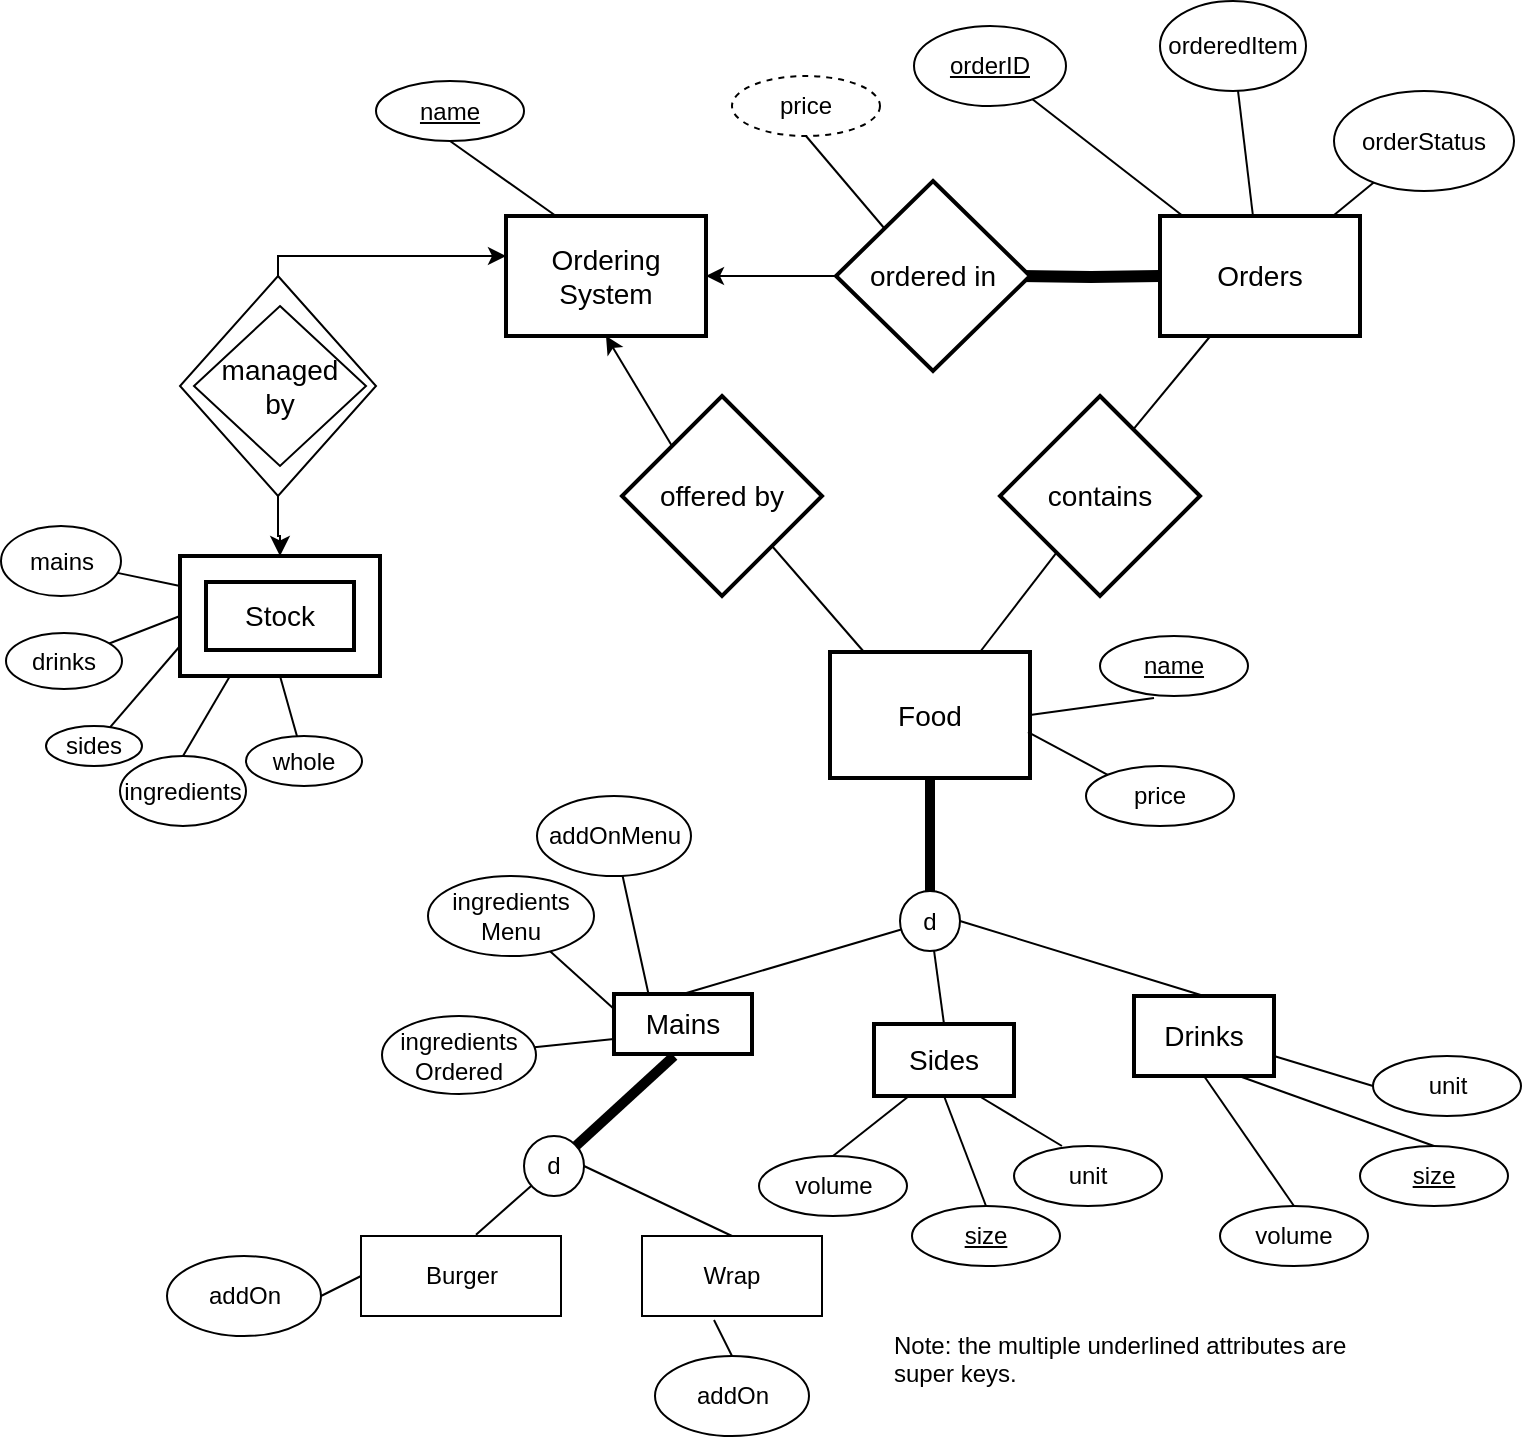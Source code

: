 <mxfile version="10.6.3" type="device"><diagram id="Hc_T5miprPAF43c4OtZf" name="Page-1"><mxGraphModel dx="1945" dy="661" grid="1" gridSize="10" guides="1" tooltips="1" connect="1" arrows="1" fold="1" page="1" pageScale="1" pageWidth="827" pageHeight="1169" math="0" shadow="0"><root><mxCell id="0"/><mxCell id="1" parent="0"/><mxCell id="8YirzvKrCU0xfidn7Y4m-1" value="Ordering&lt;br&gt;System&lt;br&gt;" style="strokeWidth=2;whiteSpace=wrap;html=1;align=center;fontSize=14;" parent="1" vertex="1"><mxGeometry x="-550" y="255" width="100" height="60" as="geometry"/></mxCell><mxCell id="8YirzvKrCU0xfidn7Y4m-59" style="edgeStyle=none;rounded=0;orthogonalLoop=1;jettySize=auto;html=1;endArrow=none;endFill=0;strokeColor=#000000;exitX=0;exitY=0.75;exitDx=0;exitDy=0;" parent="1" source="dY-RcMy7QiMKQoa4IASo-15" target="8YirzvKrCU0xfidn7Y4m-56" edge="1"><mxGeometry relative="1" as="geometry"/></mxCell><mxCell id="8YirzvKrCU0xfidn7Y4m-60" style="edgeStyle=none;rounded=0;orthogonalLoop=1;jettySize=auto;html=1;endArrow=none;endFill=0;strokeColor=#000000;exitX=0;exitY=0.25;exitDx=0;exitDy=0;" parent="1" source="dY-RcMy7QiMKQoa4IASo-15" target="8YirzvKrCU0xfidn7Y4m-57" edge="1"><mxGeometry relative="1" as="geometry"/></mxCell><mxCell id="8YirzvKrCU0xfidn7Y4m-61" style="edgeStyle=none;rounded=0;orthogonalLoop=1;jettySize=auto;html=1;endArrow=none;endFill=0;strokeColor=#000000;exitX=0.25;exitY=0;exitDx=0;exitDy=0;" parent="1" source="dY-RcMy7QiMKQoa4IASo-15" target="8YirzvKrCU0xfidn7Y4m-58" edge="1"><mxGeometry relative="1" as="geometry"/></mxCell><mxCell id="8YirzvKrCU0xfidn7Y4m-14" style="edgeStyle=orthogonalEdgeStyle;rounded=0;orthogonalLoop=1;jettySize=auto;html=1;endArrow=classic;endFill=1;exitX=0.5;exitY=0;exitDx=0;exitDy=0;" parent="1" source="8YirzvKrCU0xfidn7Y4m-13" edge="1"><mxGeometry relative="1" as="geometry"><mxPoint x="-580" y="340" as="sourcePoint"/><mxPoint x="-550" y="275" as="targetPoint"/><Array as="points"><mxPoint x="-663" y="275"/><mxPoint x="-550" y="275"/></Array></mxGeometry></mxCell><mxCell id="8YirzvKrCU0xfidn7Y4m-8" style="edgeStyle=orthogonalEdgeStyle;rounded=0;orthogonalLoop=1;jettySize=auto;html=1;endArrow=none;endFill=0;strokeWidth=6;" parent="1" target="8YirzvKrCU0xfidn7Y4m-6" edge="1"><mxGeometry relative="1" as="geometry"><mxPoint x="-293" y="285" as="sourcePoint"/></mxGeometry></mxCell><mxCell id="8YirzvKrCU0xfidn7Y4m-9" style="edgeStyle=orthogonalEdgeStyle;rounded=0;orthogonalLoop=1;jettySize=auto;html=1;exitX=0;exitY=0.5;exitDx=0;exitDy=0;entryX=1;entryY=0.5;entryDx=0;entryDy=0;" parent="1" source="dY-RcMy7QiMKQoa4IASo-4" target="8YirzvKrCU0xfidn7Y4m-1" edge="1"><mxGeometry relative="1" as="geometry"><mxPoint x="-393" y="285" as="sourcePoint"/><mxPoint x="-440" y="285" as="targetPoint"/></mxGeometry></mxCell><mxCell id="8YirzvKrCU0xfidn7Y4m-6" value="Orders" style="strokeWidth=2;whiteSpace=wrap;html=1;align=center;fontSize=14;" parent="1" vertex="1"><mxGeometry x="-223" y="255" width="100" height="60" as="geometry"/></mxCell><mxCell id="8YirzvKrCU0xfidn7Y4m-12" value="Stock" style="shape=ext;strokeWidth=2;margin=10;double=1;whiteSpace=wrap;html=1;align=center;fontSize=14;fontFamily=Helvetica;fontColor=#000000;strokeColor=#000000;fillColor=#ffffff;" parent="1" vertex="1"><mxGeometry x="-713" y="425" width="100" height="60" as="geometry"/></mxCell><mxCell id="dY-RcMy7QiMKQoa4IASo-58" style="edgeStyle=orthogonalEdgeStyle;rounded=0;orthogonalLoop=1;jettySize=auto;html=1;entryX=0.5;entryY=0;entryDx=0;entryDy=0;endArrow=classic;endFill=1;endSize=7;strokeWidth=1;" edge="1" parent="1" source="8YirzvKrCU0xfidn7Y4m-13" target="8YirzvKrCU0xfidn7Y4m-12"><mxGeometry relative="1" as="geometry"/></mxCell><mxCell id="8YirzvKrCU0xfidn7Y4m-13" value="" style="shape=rhombus;strokeWidth=1;fontSize=17;perimeter=rhombusPerimeter;whiteSpace=wrap;html=1;align=center;fontSize=14;strokeColor=#000000;gradientColor=none;perimeterSpacing=0;" parent="1" vertex="1"><mxGeometry x="-713" y="285" width="98" height="110" as="geometry"/></mxCell><mxCell id="8YirzvKrCU0xfidn7Y4m-19" style="rounded=0;orthogonalLoop=1;jettySize=auto;html=1;endArrow=none;endFill=0;strokeColor=#000000;" parent="1" source="8YirzvKrCU0xfidn7Y4m-16" target="8YirzvKrCU0xfidn7Y4m-6" edge="1"><mxGeometry relative="1" as="geometry"/></mxCell><mxCell id="8YirzvKrCU0xfidn7Y4m-16" value="&lt;u&gt;orderID&lt;/u&gt;" style="ellipse;whiteSpace=wrap;html=1;" parent="1" vertex="1"><mxGeometry x="-346" y="160" width="76" height="40" as="geometry"/></mxCell><mxCell id="8YirzvKrCU0xfidn7Y4m-20" style="edgeStyle=none;rounded=0;orthogonalLoop=1;jettySize=auto;html=1;endArrow=none;endFill=0;strokeColor=#000000;" parent="1" source="8YirzvKrCU0xfidn7Y4m-17" target="8YirzvKrCU0xfidn7Y4m-6" edge="1"><mxGeometry relative="1" as="geometry"/></mxCell><mxCell id="8YirzvKrCU0xfidn7Y4m-17" value="orderedItem" style="ellipse;whiteSpace=wrap;html=1;" parent="1" vertex="1"><mxGeometry x="-223" y="147.5" width="73" height="45" as="geometry"/></mxCell><mxCell id="8YirzvKrCU0xfidn7Y4m-21" style="edgeStyle=none;rounded=0;orthogonalLoop=1;jettySize=auto;html=1;endArrow=none;endFill=0;strokeColor=#000000;" parent="1" source="8YirzvKrCU0xfidn7Y4m-18" target="8YirzvKrCU0xfidn7Y4m-6" edge="1"><mxGeometry relative="1" as="geometry"/></mxCell><mxCell id="8YirzvKrCU0xfidn7Y4m-18" value="orderStatus" style="ellipse;whiteSpace=wrap;html=1;" parent="1" vertex="1"><mxGeometry x="-136" y="192.5" width="90" height="50" as="geometry"/></mxCell><mxCell id="8YirzvKrCU0xfidn7Y4m-28" style="edgeStyle=none;rounded=0;orthogonalLoop=1;jettySize=auto;html=1;endArrow=none;endFill=0;strokeColor=#000000;entryX=0;entryY=0.5;entryDx=0;entryDy=0;" parent="1" source="8YirzvKrCU0xfidn7Y4m-22" target="8YirzvKrCU0xfidn7Y4m-12" edge="1"><mxGeometry relative="1" as="geometry"><mxPoint x="-742" y="465.21" as="targetPoint"/></mxGeometry></mxCell><mxCell id="8YirzvKrCU0xfidn7Y4m-22" value="drinks" style="ellipse;whiteSpace=wrap;html=1;" parent="1" vertex="1"><mxGeometry x="-800" y="463.5" width="58" height="28" as="geometry"/></mxCell><mxCell id="8YirzvKrCU0xfidn7Y4m-29" style="edgeStyle=none;rounded=0;orthogonalLoop=1;jettySize=auto;html=1;endArrow=none;endFill=0;strokeColor=#000000;entryX=0;entryY=0.75;entryDx=0;entryDy=0;" parent="1" source="8YirzvKrCU0xfidn7Y4m-23" target="8YirzvKrCU0xfidn7Y4m-12" edge="1"><mxGeometry relative="1" as="geometry"><mxPoint x="-716" y="475" as="targetPoint"/></mxGeometry></mxCell><mxCell id="8YirzvKrCU0xfidn7Y4m-23" value="sides" style="ellipse;whiteSpace=wrap;html=1;" parent="1" vertex="1"><mxGeometry x="-780" y="510" width="48" height="20" as="geometry"/></mxCell><mxCell id="8YirzvKrCU0xfidn7Y4m-30" style="edgeStyle=none;rounded=0;orthogonalLoop=1;jettySize=auto;html=1;endArrow=none;endFill=0;strokeColor=#000000;entryX=0.25;entryY=1;entryDx=0;entryDy=0;exitX=0.5;exitY=0;exitDx=0;exitDy=0;" parent="1" source="8YirzvKrCU0xfidn7Y4m-24" target="8YirzvKrCU0xfidn7Y4m-12" edge="1"><mxGeometry relative="1" as="geometry"><mxPoint x="-700" y="530" as="sourcePoint"/><mxPoint x="-706.687" y="475" as="targetPoint"/></mxGeometry></mxCell><mxCell id="8YirzvKrCU0xfidn7Y4m-24" value="ingredients" style="ellipse;whiteSpace=wrap;html=1;" parent="1" vertex="1"><mxGeometry x="-743" y="525" width="63" height="35" as="geometry"/></mxCell><mxCell id="8YirzvKrCU0xfidn7Y4m-31" style="edgeStyle=none;rounded=0;orthogonalLoop=1;jettySize=auto;html=1;endArrow=none;endFill=0;strokeColor=#000000;entryX=0.5;entryY=1;entryDx=0;entryDy=0;" parent="1" source="8YirzvKrCU0xfidn7Y4m-25" target="8YirzvKrCU0xfidn7Y4m-12" edge="1"><mxGeometry relative="1" as="geometry"><mxPoint x="-690.059" y="475" as="targetPoint"/></mxGeometry></mxCell><mxCell id="8YirzvKrCU0xfidn7Y4m-25" value="whole" style="ellipse;whiteSpace=wrap;html=1;" parent="1" vertex="1"><mxGeometry x="-680" y="515" width="58" height="25" as="geometry"/></mxCell><mxCell id="8YirzvKrCU0xfidn7Y4m-27" style="edgeStyle=none;rounded=0;orthogonalLoop=1;jettySize=auto;html=1;endArrow=none;endFill=0;strokeColor=#000000;entryX=0;entryY=0.25;entryDx=0;entryDy=0;" parent="1" source="8YirzvKrCU0xfidn7Y4m-26" target="8YirzvKrCU0xfidn7Y4m-12" edge="1"><mxGeometry relative="1" as="geometry"><mxPoint x="-742" y="447.613" as="targetPoint"/></mxGeometry></mxCell><mxCell id="8YirzvKrCU0xfidn7Y4m-26" value="mains" style="ellipse;whiteSpace=wrap;html=1;" parent="1" vertex="1"><mxGeometry x="-802.5" y="410" width="60" height="35" as="geometry"/></mxCell><mxCell id="8YirzvKrCU0xfidn7Y4m-34" value="Burger" style="rounded=0;whiteSpace=wrap;html=1;" parent="1" vertex="1"><mxGeometry x="-622.5" y="765" width="100" height="40" as="geometry"/></mxCell><mxCell id="8YirzvKrCU0xfidn7Y4m-35" value="Wrap&lt;br&gt;" style="rounded=0;whiteSpace=wrap;html=1;" parent="1" vertex="1"><mxGeometry x="-482" y="765" width="90" height="40" as="geometry"/></mxCell><mxCell id="8YirzvKrCU0xfidn7Y4m-49" style="edgeStyle=none;rounded=0;orthogonalLoop=1;jettySize=auto;html=1;endArrow=none;endFill=0;strokeColor=#000000;exitX=0.75;exitY=0;exitDx=0;exitDy=0;" parent="1" source="dY-RcMy7QiMKQoa4IASo-53" target="8YirzvKrCU0xfidn7Y4m-6" edge="1"><mxGeometry relative="1" as="geometry"><mxPoint x="-173" y="395" as="sourcePoint"/></mxGeometry></mxCell><mxCell id="8YirzvKrCU0xfidn7Y4m-56" value="ingredients&lt;br&gt;Ordered" style="ellipse;whiteSpace=wrap;html=1;" parent="1" vertex="1"><mxGeometry x="-612" y="655" width="77" height="39" as="geometry"/></mxCell><mxCell id="8YirzvKrCU0xfidn7Y4m-57" value="ingredients&lt;br&gt;Menu" style="ellipse;whiteSpace=wrap;html=1;" parent="1" vertex="1"><mxGeometry x="-589" y="585" width="83" height="40" as="geometry"/></mxCell><mxCell id="8YirzvKrCU0xfidn7Y4m-58" value="addOnMenu" style="ellipse;whiteSpace=wrap;html=1;" parent="1" vertex="1"><mxGeometry x="-534.5" y="545" width="77" height="40" as="geometry"/></mxCell><mxCell id="dY-RcMy7QiMKQoa4IASo-1" value="&lt;u&gt;name&lt;/u&gt;" style="ellipse;whiteSpace=wrap;html=1;" vertex="1" parent="1"><mxGeometry x="-615" y="187.5" width="74" height="30" as="geometry"/></mxCell><mxCell id="dY-RcMy7QiMKQoa4IASo-3" value="" style="endArrow=none;html=1;exitX=0.5;exitY=1;exitDx=0;exitDy=0;entryX=0.25;entryY=0;entryDx=0;entryDy=0;" edge="1" parent="1" source="dY-RcMy7QiMKQoa4IASo-1" target="8YirzvKrCU0xfidn7Y4m-1"><mxGeometry width="50" height="50" relative="1" as="geometry"><mxPoint x="-706" y="945" as="sourcePoint"/><mxPoint x="-656" y="895" as="targetPoint"/><Array as="points"/></mxGeometry></mxCell><mxCell id="dY-RcMy7QiMKQoa4IASo-4" value="ordered in&lt;br&gt;" style="shape=rhombus;strokeWidth=2;fontSize=17;perimeter=rhombusPerimeter;whiteSpace=wrap;html=1;align=center;fontSize=14;" vertex="1" parent="1"><mxGeometry x="-385" y="237.5" width="97" height="95" as="geometry"/></mxCell><mxCell id="dY-RcMy7QiMKQoa4IASo-8" value="Food" style="strokeWidth=2;whiteSpace=wrap;html=1;align=center;fontSize=14;" vertex="1" parent="1"><mxGeometry x="-388" y="473" width="100" height="63" as="geometry"/></mxCell><mxCell id="dY-RcMy7QiMKQoa4IASo-9" style="edgeStyle=none;rounded=0;orthogonalLoop=1;jettySize=auto;html=1;endArrow=none;endFill=0;strokeColor=#000000;strokeWidth=5;" edge="1" parent="1" target="dY-RcMy7QiMKQoa4IASo-12" source="dY-RcMy7QiMKQoa4IASo-8"><mxGeometry relative="1" as="geometry"><mxPoint x="-338" y="575" as="sourcePoint"/></mxGeometry></mxCell><mxCell id="dY-RcMy7QiMKQoa4IASo-10" style="edgeStyle=none;rounded=0;orthogonalLoop=1;jettySize=auto;html=1;endArrow=none;endFill=0;strokeColor=#000000;entryX=0.5;entryY=0;entryDx=0;entryDy=0;" edge="1" parent="1" source="dY-RcMy7QiMKQoa4IASo-12" target="dY-RcMy7QiMKQoa4IASo-15"><mxGeometry relative="1" as="geometry"><mxPoint x="-376" y="645" as="targetPoint"/></mxGeometry></mxCell><mxCell id="dY-RcMy7QiMKQoa4IASo-11" style="edgeStyle=none;rounded=0;orthogonalLoop=1;jettySize=auto;html=1;endArrow=none;endFill=0;strokeColor=#000000;entryX=0.5;entryY=0;entryDx=0;entryDy=0;" edge="1" parent="1" source="dY-RcMy7QiMKQoa4IASo-12" target="dY-RcMy7QiMKQoa4IASo-16"><mxGeometry relative="1" as="geometry"><mxPoint x="-296" y="635" as="targetPoint"/></mxGeometry></mxCell><mxCell id="dY-RcMy7QiMKQoa4IASo-12" value="d" style="ellipse;whiteSpace=wrap;html=1;aspect=fixed;" vertex="1" parent="1"><mxGeometry x="-353" y="592.5" width="30" height="30" as="geometry"/></mxCell><mxCell id="dY-RcMy7QiMKQoa4IASo-14" value="Drinks" style="strokeWidth=2;whiteSpace=wrap;html=1;align=center;fontSize=14;" vertex="1" parent="1"><mxGeometry x="-236" y="645" width="70" height="40" as="geometry"/></mxCell><mxCell id="dY-RcMy7QiMKQoa4IASo-15" value="Mains" style="strokeWidth=2;whiteSpace=wrap;html=1;align=center;fontSize=14;" vertex="1" parent="1"><mxGeometry x="-496" y="644" width="69" height="30" as="geometry"/></mxCell><mxCell id="dY-RcMy7QiMKQoa4IASo-16" value="Sides" style="strokeWidth=2;whiteSpace=wrap;html=1;align=center;fontSize=14;" vertex="1" parent="1"><mxGeometry x="-366" y="659" width="70" height="36" as="geometry"/></mxCell><mxCell id="dY-RcMy7QiMKQoa4IASo-17" value="" style="endArrow=none;html=1;strokeWidth=1;exitX=1;exitY=0.5;exitDx=0;exitDy=0;entryX=0.5;entryY=0;entryDx=0;entryDy=0;" edge="1" parent="1" source="dY-RcMy7QiMKQoa4IASo-12" target="dY-RcMy7QiMKQoa4IASo-14"><mxGeometry width="50" height="50" relative="1" as="geometry"><mxPoint x="-238" y="607.5" as="sourcePoint"/><mxPoint x="-188" y="557.5" as="targetPoint"/></mxGeometry></mxCell><mxCell id="dY-RcMy7QiMKQoa4IASo-20" value="&lt;u&gt;name&lt;/u&gt;" style="ellipse;whiteSpace=wrap;html=1;" vertex="1" parent="1"><mxGeometry x="-253" y="465" width="74" height="30" as="geometry"/></mxCell><mxCell id="dY-RcMy7QiMKQoa4IASo-21" value="" style="endArrow=none;html=1;strokeWidth=1;entryX=0.365;entryY=1.033;entryDx=0;entryDy=0;entryPerimeter=0;exitX=1;exitY=0.5;exitDx=0;exitDy=0;" edge="1" parent="1" source="dY-RcMy7QiMKQoa4IASo-8" target="dY-RcMy7QiMKQoa4IASo-20"><mxGeometry width="50" height="50" relative="1" as="geometry"><mxPoint x="-253" y="547.5" as="sourcePoint"/><mxPoint x="-203" y="497.5" as="targetPoint"/></mxGeometry></mxCell><mxCell id="dY-RcMy7QiMKQoa4IASo-22" value="price" style="ellipse;whiteSpace=wrap;html=1;" vertex="1" parent="1"><mxGeometry x="-260" y="530" width="74" height="30" as="geometry"/></mxCell><mxCell id="dY-RcMy7QiMKQoa4IASo-23" value="" style="endArrow=none;html=1;strokeWidth=1;entryX=0;entryY=0;entryDx=0;entryDy=0;exitX=0.99;exitY=0.635;exitDx=0;exitDy=0;exitPerimeter=0;" edge="1" parent="1" source="dY-RcMy7QiMKQoa4IASo-8" target="dY-RcMy7QiMKQoa4IASo-22"><mxGeometry width="50" height="50" relative="1" as="geometry"><mxPoint x="-278" y="515" as="sourcePoint"/><mxPoint x="-173" y="491" as="targetPoint"/></mxGeometry></mxCell><mxCell id="dY-RcMy7QiMKQoa4IASo-24" style="edgeStyle=none;rounded=0;orthogonalLoop=1;jettySize=auto;html=1;endArrow=none;endFill=0;strokeColor=#000000;strokeWidth=5;" edge="1" parent="1" target="dY-RcMy7QiMKQoa4IASo-26"><mxGeometry relative="1" as="geometry"><mxPoint x="-466" y="675" as="sourcePoint"/></mxGeometry></mxCell><mxCell id="dY-RcMy7QiMKQoa4IASo-25" style="edgeStyle=none;rounded=0;orthogonalLoop=1;jettySize=auto;html=1;endArrow=none;endFill=0;strokeColor=#000000;entryX=0.575;entryY=-0.017;entryDx=0;entryDy=0;entryPerimeter=0;" edge="1" parent="1" source="dY-RcMy7QiMKQoa4IASo-26" target="8YirzvKrCU0xfidn7Y4m-34"><mxGeometry relative="1" as="geometry"><mxPoint x="-587" y="775" as="targetPoint"/></mxGeometry></mxCell><mxCell id="dY-RcMy7QiMKQoa4IASo-26" value="d" style="ellipse;whiteSpace=wrap;html=1;aspect=fixed;" vertex="1" parent="1"><mxGeometry x="-541" y="715" width="30" height="30" as="geometry"/></mxCell><mxCell id="dY-RcMy7QiMKQoa4IASo-27" value="" style="endArrow=none;html=1;strokeWidth=1;exitX=1;exitY=0.5;exitDx=0;exitDy=0;entryX=0.5;entryY=0;entryDx=0;entryDy=0;" edge="1" parent="1" source="dY-RcMy7QiMKQoa4IASo-26" target="8YirzvKrCU0xfidn7Y4m-35"><mxGeometry width="50" height="50" relative="1" as="geometry"><mxPoint x="-439" y="777.5" as="sourcePoint"/><mxPoint x="-402" y="815" as="targetPoint"/></mxGeometry></mxCell><mxCell id="dY-RcMy7QiMKQoa4IASo-29" value="addOn" style="ellipse;whiteSpace=wrap;html=1;" vertex="1" parent="1"><mxGeometry x="-719.5" y="775" width="77" height="40" as="geometry"/></mxCell><mxCell id="dY-RcMy7QiMKQoa4IASo-30" value="addOn" style="ellipse;whiteSpace=wrap;html=1;" vertex="1" parent="1"><mxGeometry x="-475.5" y="825" width="77" height="40" as="geometry"/></mxCell><mxCell id="dY-RcMy7QiMKQoa4IASo-31" value="" style="endArrow=none;html=1;strokeWidth=1;entryX=0;entryY=0.5;entryDx=0;entryDy=0;exitX=1;exitY=0.5;exitDx=0;exitDy=0;" edge="1" parent="1" source="dY-RcMy7QiMKQoa4IASo-29" target="8YirzvKrCU0xfidn7Y4m-34"><mxGeometry width="50" height="50" relative="1" as="geometry"><mxPoint x="-927" y="935" as="sourcePoint"/><mxPoint x="-877" y="885" as="targetPoint"/></mxGeometry></mxCell><mxCell id="dY-RcMy7QiMKQoa4IASo-32" value="" style="endArrow=none;html=1;strokeWidth=1;entryX=0.4;entryY=1.05;entryDx=0;entryDy=0;exitX=0.5;exitY=0;exitDx=0;exitDy=0;entryPerimeter=0;" edge="1" parent="1" source="dY-RcMy7QiMKQoa4IASo-30" target="8YirzvKrCU0xfidn7Y4m-35"><mxGeometry width="50" height="50" relative="1" as="geometry"><mxPoint x="-536.5" y="845" as="sourcePoint"/><mxPoint x="-447.5" y="825" as="targetPoint"/></mxGeometry></mxCell><mxCell id="dY-RcMy7QiMKQoa4IASo-34" value="volume" style="ellipse;whiteSpace=wrap;html=1;" vertex="1" parent="1"><mxGeometry x="-423.5" y="725" width="74" height="30" as="geometry"/></mxCell><mxCell id="dY-RcMy7QiMKQoa4IASo-35" value="&lt;u&gt;size&lt;/u&gt;" style="ellipse;whiteSpace=wrap;html=1;" vertex="1" parent="1"><mxGeometry x="-347" y="750" width="74" height="30" as="geometry"/></mxCell><mxCell id="dY-RcMy7QiMKQoa4IASo-37" style="edgeStyle=none;rounded=0;orthogonalLoop=1;jettySize=auto;html=1;endArrow=none;endFill=0;strokeColor=#000000;entryX=0.5;entryY=0;entryDx=0;entryDy=0;exitX=0.25;exitY=1;exitDx=0;exitDy=0;" edge="1" parent="1" source="dY-RcMy7QiMKQoa4IASo-16" target="dY-RcMy7QiMKQoa4IASo-34"><mxGeometry relative="1" as="geometry"><mxPoint x="-451" y="654" as="targetPoint"/><mxPoint x="-342.396" y="621.713" as="sourcePoint"/></mxGeometry></mxCell><mxCell id="dY-RcMy7QiMKQoa4IASo-38" style="edgeStyle=none;rounded=0;orthogonalLoop=1;jettySize=auto;html=1;endArrow=none;endFill=0;strokeColor=#000000;entryX=0.5;entryY=0;entryDx=0;entryDy=0;exitX=0.5;exitY=1;exitDx=0;exitDy=0;" edge="1" parent="1" source="dY-RcMy7QiMKQoa4IASo-16" target="dY-RcMy7QiMKQoa4IASo-35"><mxGeometry relative="1" as="geometry"><mxPoint x="-345" y="727" as="targetPoint"/><mxPoint x="-321" y="705" as="sourcePoint"/></mxGeometry></mxCell><mxCell id="dY-RcMy7QiMKQoa4IASo-39" value="unit" style="ellipse;whiteSpace=wrap;html=1;" vertex="1" parent="1"><mxGeometry x="-296" y="720" width="74" height="30" as="geometry"/></mxCell><mxCell id="dY-RcMy7QiMKQoa4IASo-40" style="edgeStyle=none;rounded=0;orthogonalLoop=1;jettySize=auto;html=1;endArrow=none;endFill=0;strokeColor=#000000;entryX=0.324;entryY=0;entryDx=0;entryDy=0;exitX=0.75;exitY=1;exitDx=0;exitDy=0;entryPerimeter=0;" edge="1" parent="1" source="dY-RcMy7QiMKQoa4IASo-16" target="dY-RcMy7QiMKQoa4IASo-39"><mxGeometry relative="1" as="geometry"><mxPoint x="-300" y="760" as="targetPoint"/><mxPoint x="-321" y="705" as="sourcePoint"/></mxGeometry></mxCell><mxCell id="dY-RcMy7QiMKQoa4IASo-42" value="volume" style="ellipse;whiteSpace=wrap;html=1;" vertex="1" parent="1"><mxGeometry x="-193" y="750" width="74" height="30" as="geometry"/></mxCell><mxCell id="dY-RcMy7QiMKQoa4IASo-43" value="&lt;u&gt;size&lt;/u&gt;" style="ellipse;whiteSpace=wrap;html=1;" vertex="1" parent="1"><mxGeometry x="-123" y="720" width="74" height="30" as="geometry"/></mxCell><mxCell id="dY-RcMy7QiMKQoa4IASo-44" style="edgeStyle=none;rounded=0;orthogonalLoop=1;jettySize=auto;html=1;endArrow=none;endFill=0;strokeColor=#000000;entryX=0.5;entryY=0;entryDx=0;entryDy=0;exitX=0.5;exitY=1;exitDx=0;exitDy=0;" edge="1" parent="1" target="dY-RcMy7QiMKQoa4IASo-42" source="dY-RcMy7QiMKQoa4IASo-14"><mxGeometry relative="1" as="geometry"><mxPoint x="-220.5" y="679" as="targetPoint"/><mxPoint x="-117" y="720" as="sourcePoint"/></mxGeometry></mxCell><mxCell id="dY-RcMy7QiMKQoa4IASo-45" style="edgeStyle=none;rounded=0;orthogonalLoop=1;jettySize=auto;html=1;endArrow=none;endFill=0;strokeColor=#000000;entryX=0.5;entryY=0;entryDx=0;entryDy=0;exitX=0.75;exitY=1;exitDx=0;exitDy=0;" edge="1" parent="1" target="dY-RcMy7QiMKQoa4IASo-43" source="dY-RcMy7QiMKQoa4IASo-14"><mxGeometry relative="1" as="geometry"><mxPoint x="-114.5" y="752" as="targetPoint"/><mxPoint x="-100.5" y="720" as="sourcePoint"/></mxGeometry></mxCell><mxCell id="dY-RcMy7QiMKQoa4IASo-46" value="unit" style="ellipse;whiteSpace=wrap;html=1;" vertex="1" parent="1"><mxGeometry x="-116.5" y="675" width="74" height="30" as="geometry"/></mxCell><mxCell id="dY-RcMy7QiMKQoa4IASo-47" style="edgeStyle=none;rounded=0;orthogonalLoop=1;jettySize=auto;html=1;endArrow=none;endFill=0;strokeColor=#000000;entryX=0;entryY=0.5;entryDx=0;entryDy=0;exitX=1;exitY=0.75;exitDx=0;exitDy=0;" edge="1" parent="1" target="dY-RcMy7QiMKQoa4IASo-46" source="dY-RcMy7QiMKQoa4IASo-14"><mxGeometry relative="1" as="geometry"><mxPoint x="-69.5" y="785" as="targetPoint"/><mxPoint x="-82.5" y="720" as="sourcePoint"/></mxGeometry></mxCell><mxCell id="dY-RcMy7QiMKQoa4IASo-50" value="" style="endArrow=none;html=1;strokeWidth=1;entryX=0.17;entryY=0;entryDx=0;entryDy=0;entryPerimeter=0;exitX=1;exitY=1;exitDx=0;exitDy=0;" edge="1" parent="1" source="dY-RcMy7QiMKQoa4IASo-51" target="dY-RcMy7QiMKQoa4IASo-8"><mxGeometry width="50" height="50" relative="1" as="geometry"><mxPoint x="-446" y="425" as="sourcePoint"/><mxPoint x="-416" y="415" as="targetPoint"/></mxGeometry></mxCell><mxCell id="dY-RcMy7QiMKQoa4IASo-51" value="offered by&lt;br&gt;" style="shape=rhombus;strokeWidth=2;fontSize=17;perimeter=rhombusPerimeter;whiteSpace=wrap;html=1;align=center;fontSize=14;" vertex="1" parent="1"><mxGeometry x="-492" y="345" width="100" height="100" as="geometry"/></mxCell><mxCell id="dY-RcMy7QiMKQoa4IASo-52" value="" style="endArrow=classic;html=1;strokeWidth=1;entryX=0.5;entryY=1;entryDx=0;entryDy=0;exitX=0;exitY=0;exitDx=0;exitDy=0;endFill=1;" edge="1" parent="1" source="dY-RcMy7QiMKQoa4IASo-51" target="8YirzvKrCU0xfidn7Y4m-1"><mxGeometry width="50" height="50" relative="1" as="geometry"><mxPoint x="-506" y="335" as="sourcePoint"/><mxPoint x="-361" y="483" as="targetPoint"/></mxGeometry></mxCell><mxCell id="dY-RcMy7QiMKQoa4IASo-53" value="contains&lt;br&gt;" style="shape=rhombus;strokeWidth=2;fontSize=17;perimeter=rhombusPerimeter;whiteSpace=wrap;html=1;align=center;fontSize=14;" vertex="1" parent="1"><mxGeometry x="-303" y="345" width="100" height="100" as="geometry"/></mxCell><mxCell id="dY-RcMy7QiMKQoa4IASo-54" style="edgeStyle=none;rounded=0;orthogonalLoop=1;jettySize=auto;html=1;endArrow=none;endFill=0;strokeColor=#000000;exitX=0.75;exitY=0;exitDx=0;exitDy=0;strokeWidth=1;" edge="1" parent="1" source="dY-RcMy7QiMKQoa4IASo-8" target="dY-RcMy7QiMKQoa4IASo-53"><mxGeometry relative="1" as="geometry"><mxPoint x="-313" y="473" as="sourcePoint"/><mxPoint x="-195.34" y="315" as="targetPoint"/></mxGeometry></mxCell><mxCell id="dY-RcMy7QiMKQoa4IASo-55" value="&lt;span&gt;managed&lt;/span&gt;&lt;br&gt;&lt;span&gt;by&lt;/span&gt;" style="shape=rhombus;strokeWidth=1;fontSize=17;perimeter=rhombusPerimeter;whiteSpace=wrap;html=1;align=center;fontSize=14;strokeColor=#000000;gradientColor=none;perimeterSpacing=0;" vertex="1" parent="1"><mxGeometry x="-706" y="300" width="86" height="80" as="geometry"/></mxCell><mxCell id="dY-RcMy7QiMKQoa4IASo-57" value="Note: the multiple underlined attributes are&lt;br&gt;super keys.&lt;br&gt;" style="text;html=1;resizable=0;points=[];autosize=1;align=left;verticalAlign=top;spacingTop=-4;" vertex="1" parent="1"><mxGeometry x="-358" y="810" width="240" height="30" as="geometry"/></mxCell><mxCell id="dY-RcMy7QiMKQoa4IASo-59" value="price" style="ellipse;whiteSpace=wrap;html=1;dashed=1;" vertex="1" parent="1"><mxGeometry x="-437" y="185" width="74" height="30" as="geometry"/></mxCell><mxCell id="dY-RcMy7QiMKQoa4IASo-61" value="" style="endArrow=none;html=1;strokeWidth=1;entryX=0.5;entryY=1;entryDx=0;entryDy=0;exitX=0;exitY=0;exitDx=0;exitDy=0;" edge="1" parent="1" source="dY-RcMy7QiMKQoa4IASo-4" target="dY-RcMy7QiMKQoa4IASo-59"><mxGeometry width="50" height="50" relative="1" as="geometry"><mxPoint x="-437" y="280" as="sourcePoint"/><mxPoint x="-387" y="230" as="targetPoint"/></mxGeometry></mxCell></root></mxGraphModel></diagram></mxfile>